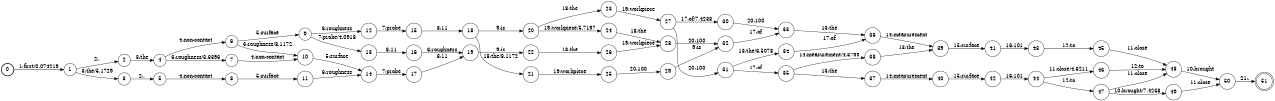 digraph FST {
rankdir = LR;
size = "8.5,11";
label = "";
center = 1;
orientation = Portrait;
ranksep = "0.4";
nodesep = "0.25";
0 [label = "0", shape = circle, style = bold, fontsize = 14]
	0 -> 1 [label = "1:first/0.074219", fontsize = 14];
1 [label = "1", shape = circle, style = solid, fontsize = 14]
	1 -> 2 [label = "2:,", fontsize = 14];
	1 -> 3 [label = "3:the/5.1729", fontsize = 14];
2 [label = "2", shape = circle, style = solid, fontsize = 14]
	2 -> 4 [label = "3:the", fontsize = 14];
3 [label = "3", shape = circle, style = solid, fontsize = 14]
	3 -> 5 [label = "2:,", fontsize = 14];
4 [label = "4", shape = circle, style = solid, fontsize = 14]
	4 -> 6 [label = "4:non-contact", fontsize = 14];
	4 -> 7 [label = "6:roughness/3.6396", fontsize = 14];
5 [label = "5", shape = circle, style = solid, fontsize = 14]
	5 -> 8 [label = "4:non-contact", fontsize = 14];
6 [label = "6", shape = circle, style = solid, fontsize = 14]
	6 -> 9 [label = "5:surface", fontsize = 14];
	6 -> 10 [label = "6:roughness/8.1172", fontsize = 14];
7 [label = "7", shape = circle, style = solid, fontsize = 14]
	7 -> 10 [label = "4:non-contact", fontsize = 14];
8 [label = "8", shape = circle, style = solid, fontsize = 14]
	8 -> 11 [label = "5:surface", fontsize = 14];
9 [label = "9", shape = circle, style = solid, fontsize = 14]
	9 -> 12 [label = "6:roughness", fontsize = 14];
	9 -> 13 [label = "7:probe/4.0918", fontsize = 14];
10 [label = "10", shape = circle, style = solid, fontsize = 14]
	10 -> 14 [label = "5:surface", fontsize = 14];
11 [label = "11", shape = circle, style = solid, fontsize = 14]
	11 -> 14 [label = "6:roughness", fontsize = 14];
12 [label = "12", shape = circle, style = solid, fontsize = 14]
	12 -> 15 [label = "7:probe", fontsize = 14];
13 [label = "13", shape = circle, style = solid, fontsize = 14]
	13 -> 16 [label = "8:11", fontsize = 14];
14 [label = "14", shape = circle, style = solid, fontsize = 14]
	14 -> 17 [label = "7:probe", fontsize = 14];
15 [label = "15", shape = circle, style = solid, fontsize = 14]
	15 -> 18 [label = "8:11", fontsize = 14];
16 [label = "16", shape = circle, style = solid, fontsize = 14]
	16 -> 19 [label = "6:roughness", fontsize = 14];
17 [label = "17", shape = circle, style = solid, fontsize = 14]
	17 -> 19 [label = "8:11", fontsize = 14];
18 [label = "18", shape = circle, style = solid, fontsize = 14]
	18 -> 21 [label = "18:the/8.1172", fontsize = 14];
	18 -> 20 [label = "9:is", fontsize = 14];
19 [label = "19", shape = circle, style = solid, fontsize = 14]
	19 -> 22 [label = "9:is", fontsize = 14];
20 [label = "20", shape = circle, style = solid, fontsize = 14]
	20 -> 23 [label = "18:the", fontsize = 14];
	20 -> 24 [label = "19:workpiece/5.7197", fontsize = 14];
21 [label = "21", shape = circle, style = solid, fontsize = 14]
	21 -> 25 [label = "19:workpiece", fontsize = 14];
22 [label = "22", shape = circle, style = solid, fontsize = 14]
	22 -> 26 [label = "18:the", fontsize = 14];
23 [label = "23", shape = circle, style = solid, fontsize = 14]
	23 -> 27 [label = "19:workpiece", fontsize = 14];
24 [label = "24", shape = circle, style = solid, fontsize = 14]
	24 -> 28 [label = "18:the", fontsize = 14];
25 [label = "25", shape = circle, style = solid, fontsize = 14]
	25 -> 29 [label = "20:100", fontsize = 14];
26 [label = "26", shape = circle, style = solid, fontsize = 14]
	26 -> 28 [label = "19:workpiece", fontsize = 14];
27 [label = "27", shape = circle, style = solid, fontsize = 14]
	27 -> 30 [label = "17:of/7.4238", fontsize = 14];
	27 -> 31 [label = "20:100", fontsize = 14];
28 [label = "28", shape = circle, style = solid, fontsize = 14]
	28 -> 32 [label = "20:100", fontsize = 14];
29 [label = "29", shape = circle, style = solid, fontsize = 14]
	29 -> 32 [label = "9:is", fontsize = 14];
30 [label = "30", shape = circle, style = solid, fontsize = 14]
	30 -> 33 [label = "20:100", fontsize = 14];
31 [label = "31", shape = circle, style = solid, fontsize = 14]
	31 -> 34 [label = "13:the/6.5078", fontsize = 14];
	31 -> 35 [label = "17:of", fontsize = 14];
32 [label = "32", shape = circle, style = solid, fontsize = 14]
	32 -> 33 [label = "17:of", fontsize = 14];
33 [label = "33", shape = circle, style = solid, fontsize = 14]
	33 -> 36 [label = "13:the", fontsize = 14];
34 [label = "34", shape = circle, style = solid, fontsize = 14]
	34 -> 36 [label = "17:of", fontsize = 14];
35 [label = "35", shape = circle, style = solid, fontsize = 14]
	35 -> 37 [label = "13:the", fontsize = 14];
	35 -> 38 [label = "14:measurement/4.3799", fontsize = 14];
36 [label = "36", shape = circle, style = solid, fontsize = 14]
	36 -> 39 [label = "14:measurement", fontsize = 14];
37 [label = "37", shape = circle, style = solid, fontsize = 14]
	37 -> 40 [label = "14:measurement", fontsize = 14];
38 [label = "38", shape = circle, style = solid, fontsize = 14]
	38 -> 39 [label = "13:the", fontsize = 14];
39 [label = "39", shape = circle, style = solid, fontsize = 14]
	39 -> 41 [label = "15:surface", fontsize = 14];
40 [label = "40", shape = circle, style = solid, fontsize = 14]
	40 -> 42 [label = "15:surface", fontsize = 14];
41 [label = "41", shape = circle, style = solid, fontsize = 14]
	41 -> 43 [label = "16:101", fontsize = 14];
42 [label = "42", shape = circle, style = solid, fontsize = 14]
	42 -> 44 [label = "16:101", fontsize = 14];
43 [label = "43", shape = circle, style = solid, fontsize = 14]
	43 -> 45 [label = "12:to", fontsize = 14];
44 [label = "44", shape = circle, style = solid, fontsize = 14]
	44 -> 46 [label = "11:close/4.6211", fontsize = 14];
	44 -> 47 [label = "12:to", fontsize = 14];
45 [label = "45", shape = circle, style = solid, fontsize = 14]
	45 -> 48 [label = "11:close", fontsize = 14];
46 [label = "46", shape = circle, style = solid, fontsize = 14]
	46 -> 48 [label = "12:to", fontsize = 14];
47 [label = "47", shape = circle, style = solid, fontsize = 14]
	47 -> 49 [label = "10:brought/7.4238", fontsize = 14];
	47 -> 48 [label = "11:close", fontsize = 14];
48 [label = "48", shape = circle, style = solid, fontsize = 14]
	48 -> 50 [label = "10:brought", fontsize = 14];
49 [label = "49", shape = circle, style = solid, fontsize = 14]
	49 -> 50 [label = "11:close", fontsize = 14];
50 [label = "50", shape = circle, style = solid, fontsize = 14]
	50 -> 51 [label = "21:.", fontsize = 14];
51 [label = "51", shape = doublecircle, style = solid, fontsize = 14]
}
